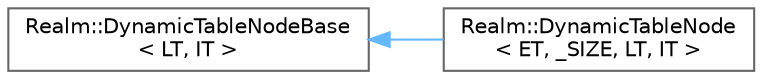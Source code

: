 digraph "Graphical Class Hierarchy"
{
 // LATEX_PDF_SIZE
  bgcolor="transparent";
  edge [fontname=Helvetica,fontsize=10,labelfontname=Helvetica,labelfontsize=10];
  node [fontname=Helvetica,fontsize=10,shape=box,height=0.2,width=0.4];
  rankdir="LR";
  Node0 [id="Node000000",label="Realm::DynamicTableNodeBase\l\< LT, IT \>",height=0.2,width=0.4,color="grey40", fillcolor="white", style="filled",URL="$structRealm_1_1DynamicTableNodeBase.html",tooltip=" "];
  Node0 -> Node1 [id="edge116_Node000000_Node000001",dir="back",color="steelblue1",style="solid",tooltip=" "];
  Node1 [id="Node000001",label="Realm::DynamicTableNode\l\< ET, _SIZE, LT, IT \>",height=0.2,width=0.4,color="grey40", fillcolor="white", style="filled",URL="$structRealm_1_1DynamicTableNode.html",tooltip=" "];
}
